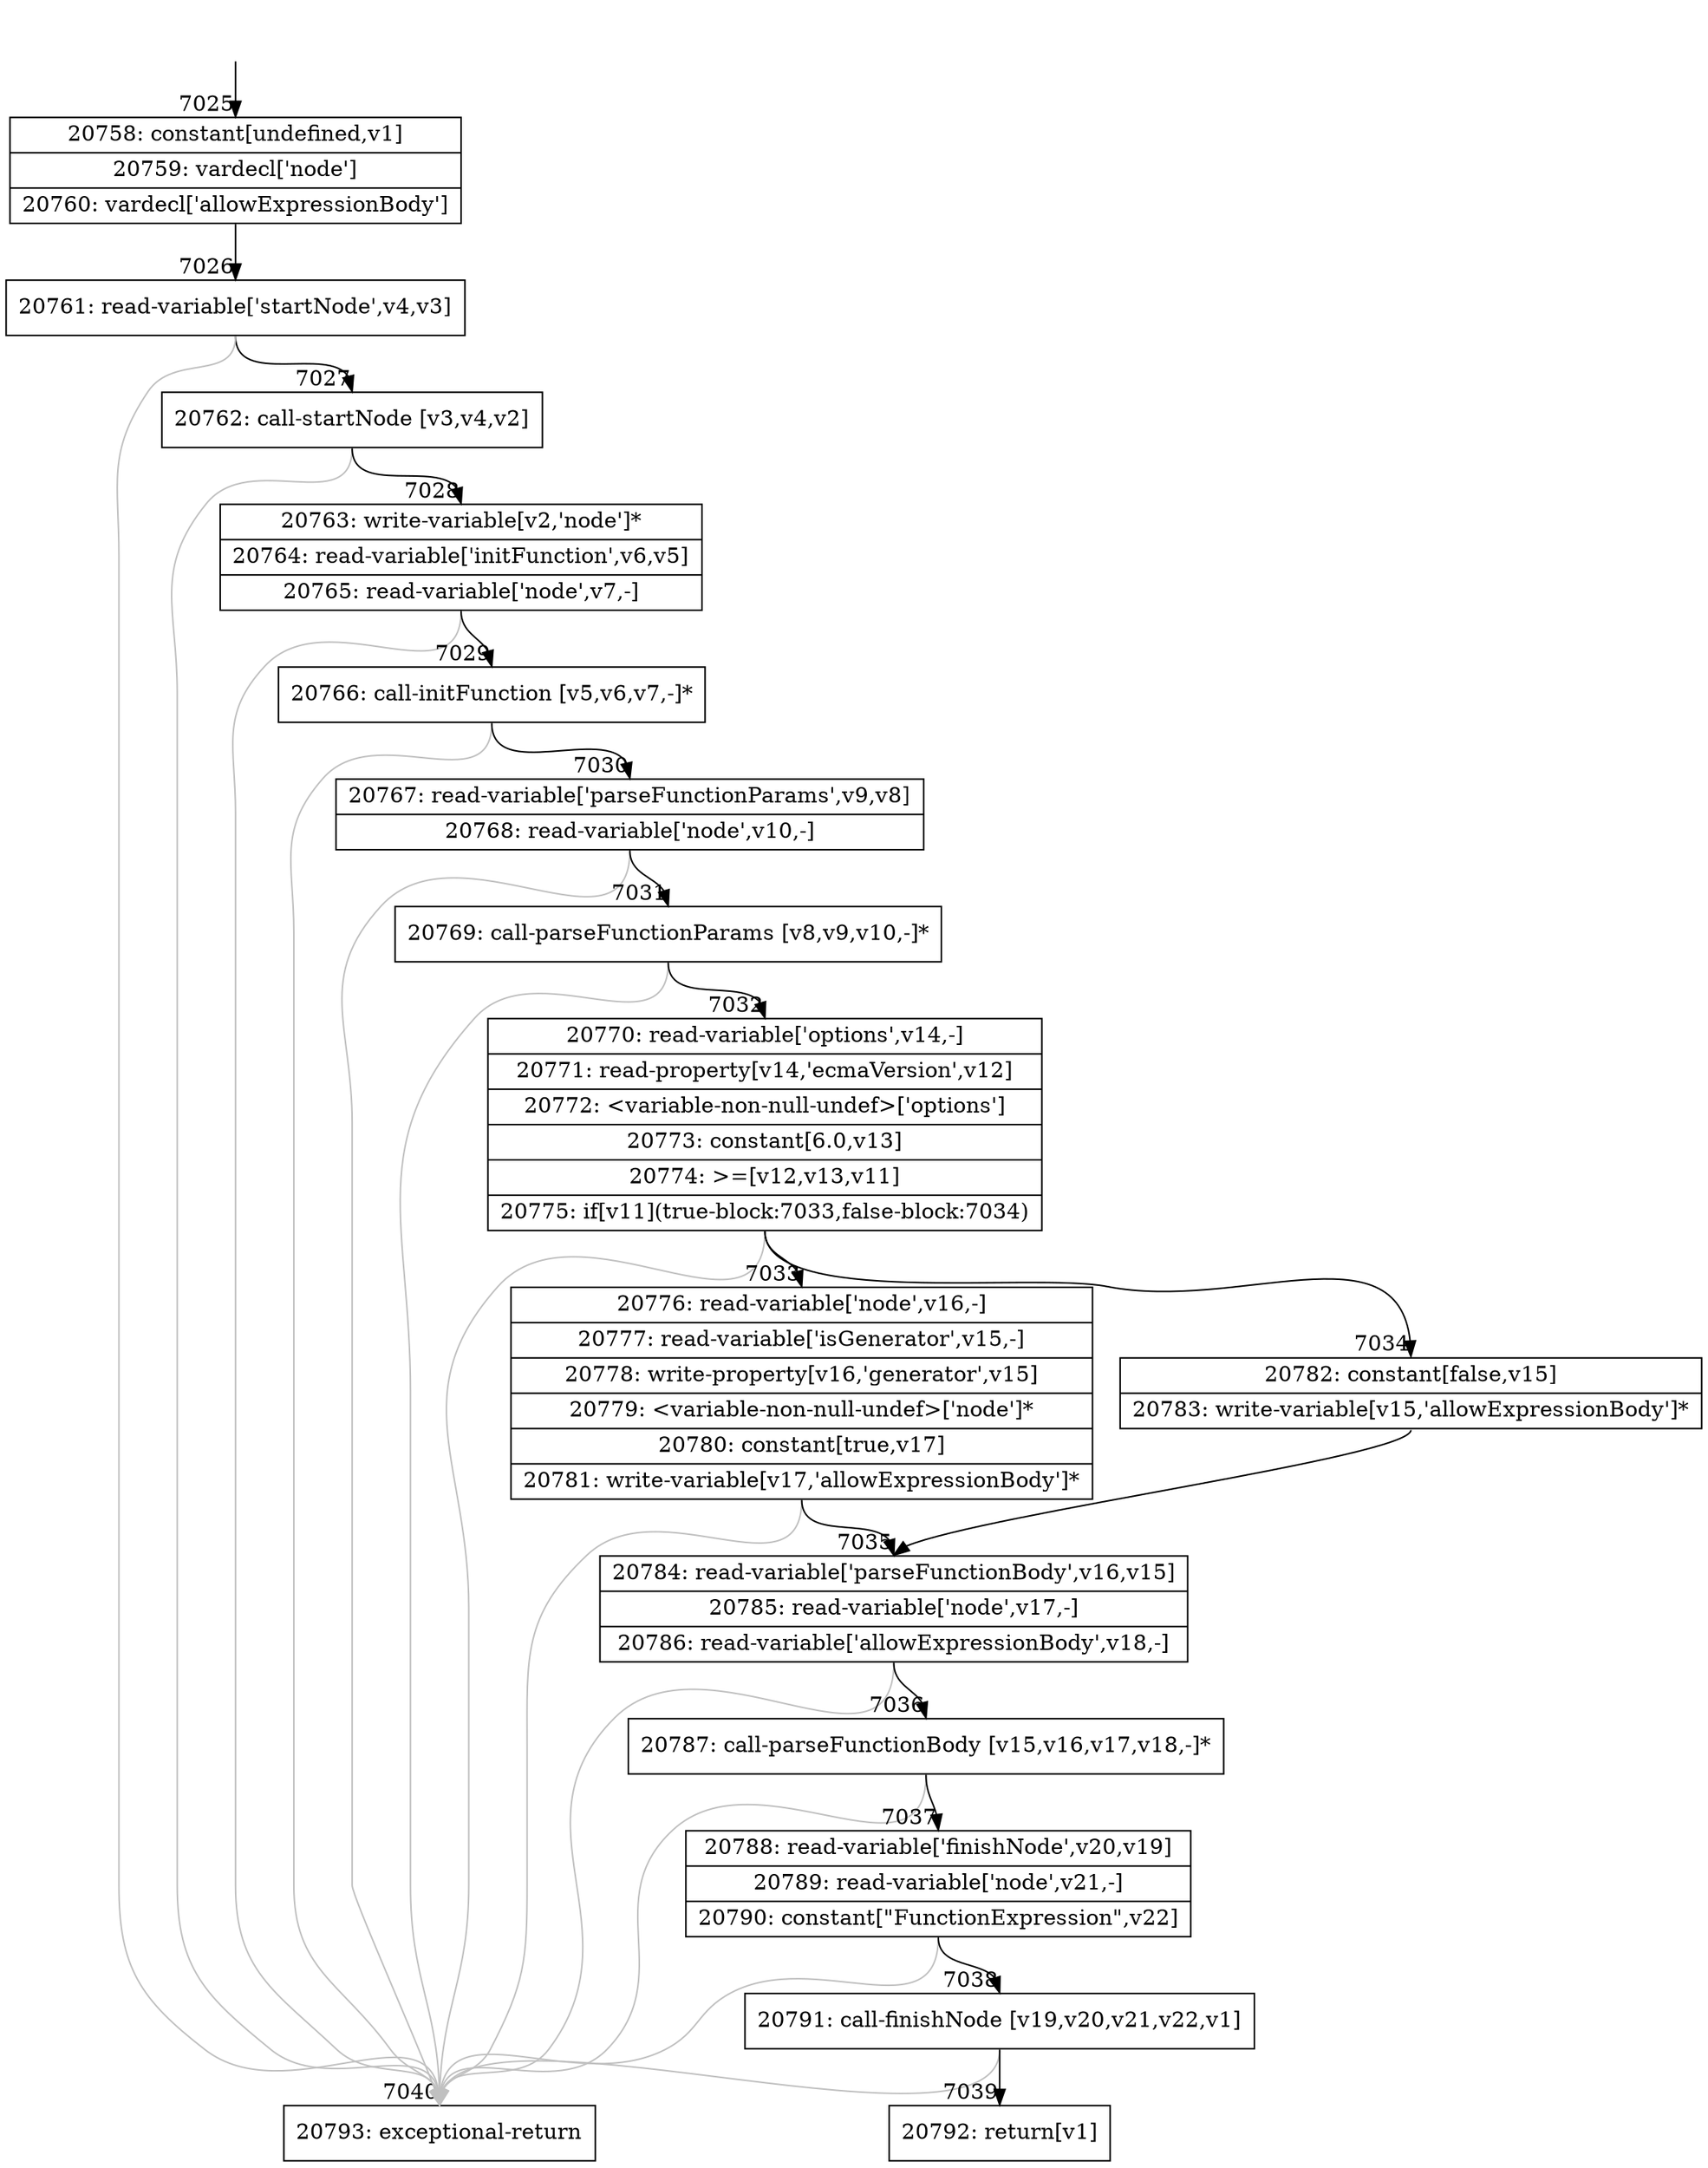 digraph {
rankdir="TD"
BB_entry386[shape=none,label=""];
BB_entry386 -> BB7025 [tailport=s, headport=n, headlabel="    7025"]
BB7025 [shape=record label="{20758: constant[undefined,v1]|20759: vardecl['node']|20760: vardecl['allowExpressionBody']}" ] 
BB7025 -> BB7026 [tailport=s, headport=n, headlabel="      7026"]
BB7026 [shape=record label="{20761: read-variable['startNode',v4,v3]}" ] 
BB7026 -> BB7027 [tailport=s, headport=n, headlabel="      7027"]
BB7026 -> BB7040 [tailport=s, headport=n, color=gray, headlabel="      7040"]
BB7027 [shape=record label="{20762: call-startNode [v3,v4,v2]}" ] 
BB7027 -> BB7028 [tailport=s, headport=n, headlabel="      7028"]
BB7027 -> BB7040 [tailport=s, headport=n, color=gray]
BB7028 [shape=record label="{20763: write-variable[v2,'node']*|20764: read-variable['initFunction',v6,v5]|20765: read-variable['node',v7,-]}" ] 
BB7028 -> BB7029 [tailport=s, headport=n, headlabel="      7029"]
BB7028 -> BB7040 [tailport=s, headport=n, color=gray]
BB7029 [shape=record label="{20766: call-initFunction [v5,v6,v7,-]*}" ] 
BB7029 -> BB7030 [tailport=s, headport=n, headlabel="      7030"]
BB7029 -> BB7040 [tailport=s, headport=n, color=gray]
BB7030 [shape=record label="{20767: read-variable['parseFunctionParams',v9,v8]|20768: read-variable['node',v10,-]}" ] 
BB7030 -> BB7031 [tailport=s, headport=n, headlabel="      7031"]
BB7030 -> BB7040 [tailport=s, headport=n, color=gray]
BB7031 [shape=record label="{20769: call-parseFunctionParams [v8,v9,v10,-]*}" ] 
BB7031 -> BB7032 [tailport=s, headport=n, headlabel="      7032"]
BB7031 -> BB7040 [tailport=s, headport=n, color=gray]
BB7032 [shape=record label="{20770: read-variable['options',v14,-]|20771: read-property[v14,'ecmaVersion',v12]|20772: \<variable-non-null-undef\>['options']|20773: constant[6.0,v13]|20774: \>=[v12,v13,v11]|20775: if[v11](true-block:7033,false-block:7034)}" ] 
BB7032 -> BB7033 [tailport=s, headport=n, headlabel="      7033"]
BB7032 -> BB7034 [tailport=s, headport=n, headlabel="      7034"]
BB7032 -> BB7040 [tailport=s, headport=n, color=gray]
BB7033 [shape=record label="{20776: read-variable['node',v16,-]|20777: read-variable['isGenerator',v15,-]|20778: write-property[v16,'generator',v15]|20779: \<variable-non-null-undef\>['node']*|20780: constant[true,v17]|20781: write-variable[v17,'allowExpressionBody']*}" ] 
BB7033 -> BB7035 [tailport=s, headport=n, headlabel="      7035"]
BB7033 -> BB7040 [tailport=s, headport=n, color=gray]
BB7034 [shape=record label="{20782: constant[false,v15]|20783: write-variable[v15,'allowExpressionBody']*}" ] 
BB7034 -> BB7035 [tailport=s, headport=n]
BB7035 [shape=record label="{20784: read-variable['parseFunctionBody',v16,v15]|20785: read-variable['node',v17,-]|20786: read-variable['allowExpressionBody',v18,-]}" ] 
BB7035 -> BB7036 [tailport=s, headport=n, headlabel="      7036"]
BB7035 -> BB7040 [tailport=s, headport=n, color=gray]
BB7036 [shape=record label="{20787: call-parseFunctionBody [v15,v16,v17,v18,-]*}" ] 
BB7036 -> BB7037 [tailport=s, headport=n, headlabel="      7037"]
BB7036 -> BB7040 [tailport=s, headport=n, color=gray]
BB7037 [shape=record label="{20788: read-variable['finishNode',v20,v19]|20789: read-variable['node',v21,-]|20790: constant[\"FunctionExpression\",v22]}" ] 
BB7037 -> BB7038 [tailport=s, headport=n, headlabel="      7038"]
BB7037 -> BB7040 [tailport=s, headport=n, color=gray]
BB7038 [shape=record label="{20791: call-finishNode [v19,v20,v21,v22,v1]}" ] 
BB7038 -> BB7039 [tailport=s, headport=n, headlabel="      7039"]
BB7038 -> BB7040 [tailport=s, headport=n, color=gray]
BB7039 [shape=record label="{20792: return[v1]}" ] 
BB7040 [shape=record label="{20793: exceptional-return}" ] 
//#$~ 6758
}
